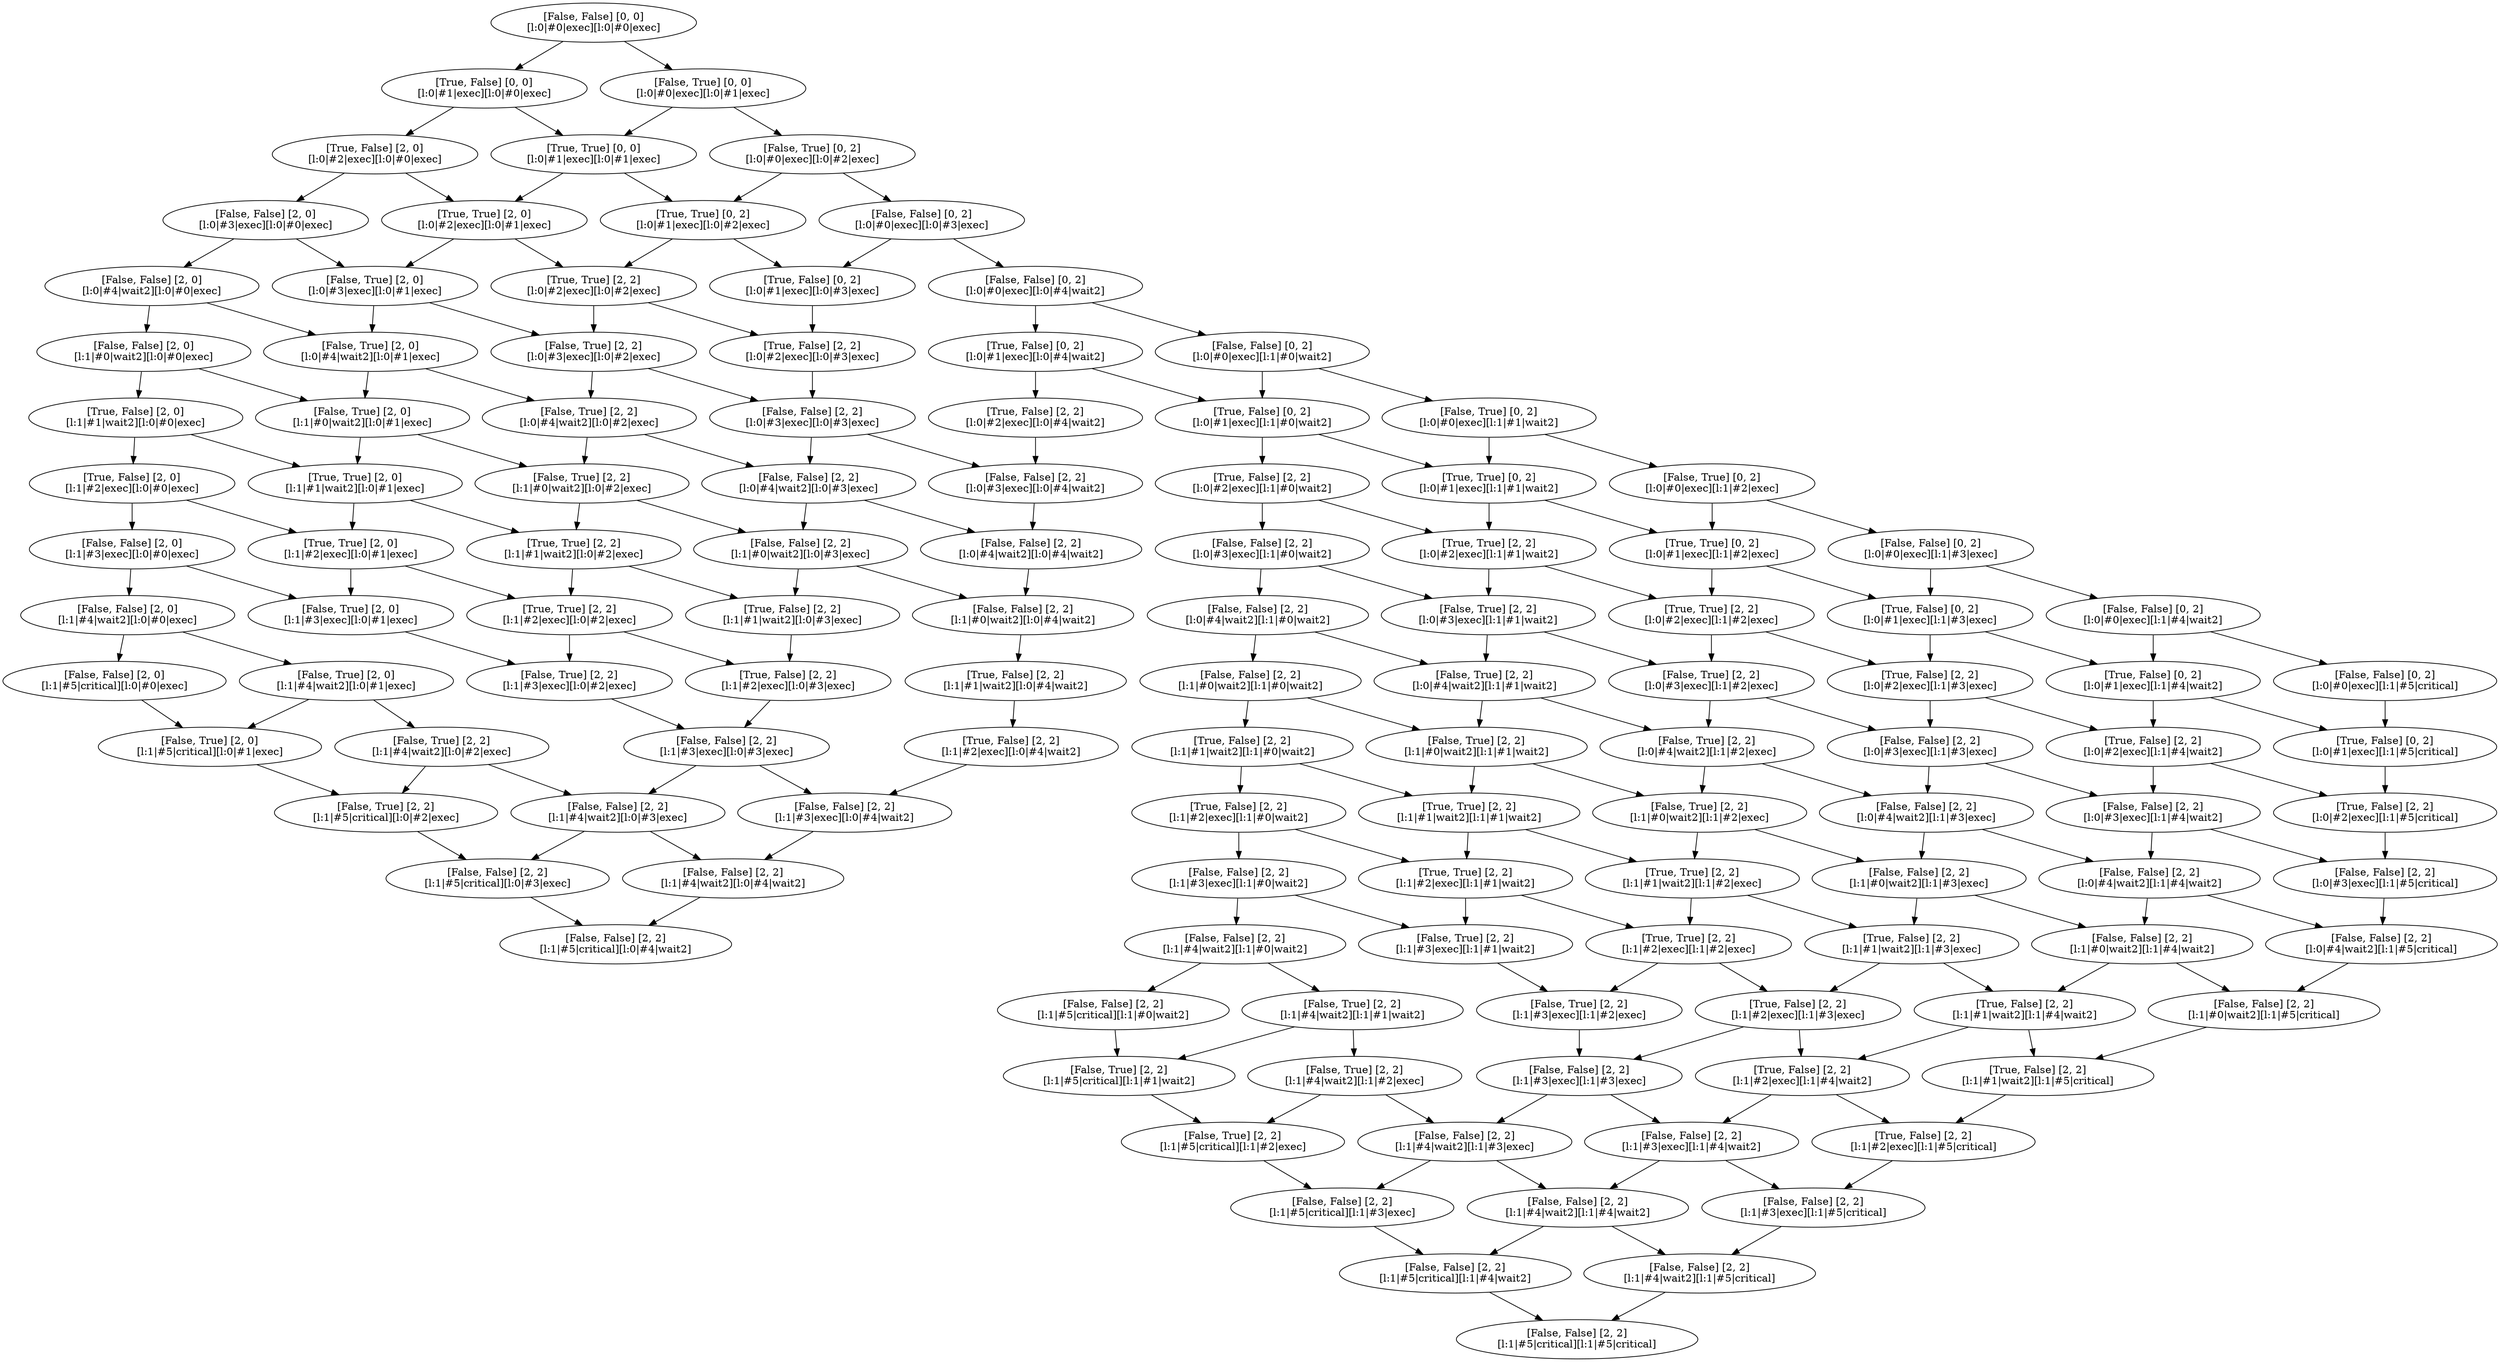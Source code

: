 digraph G {
0 [label="[False, False] [0, 0]\n[l:0|#0|exec][l:0|#0|exec]"]
1 [label="[True, False] [0, 0]\n[l:0|#1|exec][l:0|#0|exec]"]
4 [label="[True, True] [0, 0]\n[l:0|#1|exec][l:0|#1|exec]"]
2 [label="[False, True] [0, 0]\n[l:0|#0|exec][l:0|#1|exec]"]
3 [label="[True, False] [2, 0]\n[l:0|#2|exec][l:0|#0|exec]"]
6 [label="[False, True] [0, 2]\n[l:0|#0|exec][l:0|#2|exec]"]
7 [label="[False, False] [2, 0]\n[l:0|#3|exec][l:0|#0|exec]"]
8 [label="[True, True] [2, 0]\n[l:0|#2|exec][l:0|#1|exec]"]
10 [label="[True, True] [0, 2]\n[l:0|#1|exec][l:0|#2|exec]"]
12 [label="[False, False] [0, 2]\n[l:0|#0|exec][l:0|#3|exec]"]
13 [label="[False, False] [2, 0]\n[l:0|#4|wait2][l:0|#0|exec]"]
14 [label="[False, True] [2, 0]\n[l:0|#3|exec][l:0|#1|exec]"]
16 [label="[True, True] [2, 2]\n[l:0|#2|exec][l:0|#2|exec]"]
18 [label="[True, False] [0, 2]\n[l:0|#1|exec][l:0|#3|exec]"]
20 [label="[False, False] [0, 2]\n[l:0|#0|exec][l:0|#4|wait2]"]
21 [label="[False, False] [2, 0]\n[l:1|#0|wait2][l:0|#0|exec]"]
44 [label="[True, True] [2, 0]\n[l:1|#1|wait2][l:0|#1|exec]"]
46 [label="[False, True] [2, 2]\n[l:1|#0|wait2][l:0|#2|exec]"]
48 [label="[False, False] [2, 2]\n[l:0|#4|wait2][l:0|#3|exec]"]
50 [label="[False, False] [2, 2]\n[l:0|#3|exec][l:0|#4|wait2]"]
53 [label="[True, False] [2, 2]\n[l:0|#2|exec][l:1|#0|wait2]"]
54 [label="[True, True] [0, 2]\n[l:0|#1|exec][l:1|#1|wait2]"]
56 [label="[False, True] [0, 2]\n[l:0|#0|exec][l:1|#2|exec]"]
40 [label="[True, False] [0, 2]\n[l:0|#1|exec][l:1|#0|wait2]"]
42 [label="[False, True] [0, 2]\n[l:0|#0|exec][l:1|#1|wait2]"]
43 [label="[True, False] [2, 0]\n[l:1|#2|exec][l:0|#0|exec]"]
73 [label="[False, False] [2, 0]\n[l:1|#4|wait2][l:0|#0|exec]"]
74 [label="[False, True] [2, 0]\n[l:1|#3|exec][l:0|#1|exec]"]
76 [label="[True, True] [2, 2]\n[l:1|#2|exec][l:0|#2|exec]"]
78 [label="[True, False] [2, 2]\n[l:1|#1|wait2][l:0|#3|exec]"]
80 [label="[False, False] [2, 2]\n[l:1|#0|wait2][l:0|#4|wait2]"]
83 [label="[False, False] [2, 2]\n[l:0|#4|wait2][l:1|#0|wait2]"]
84 [label="[False, True] [2, 2]\n[l:0|#3|exec][l:1|#1|wait2]"]
86 [label="[True, True] [2, 2]\n[l:0|#2|exec][l:1|#2|exec]"]
88 [label="[True, False] [0, 2]\n[l:0|#1|exec][l:1|#3|exec]"]
90 [label="[False, False] [0, 2]\n[l:0|#0|exec][l:1|#4|wait2]"]
202 [label="[False, True] [2, 2]\n[l:1|#5|critical][l:1|#1|wait2]"]
204 [label="[False, True] [2, 2]\n[l:1|#4|wait2][l:1|#2|exec]"]
206 [label="[False, False] [2, 2]\n[l:1|#3|exec][l:1|#3|exec]"]
208 [label="[True, False] [2, 2]\n[l:1|#2|exec][l:1|#4|wait2]"]
210 [label="[True, False] [2, 2]\n[l:1|#1|wait2][l:1|#5|critical]"]
214 [label="[False, True] [2, 2]\n[l:1|#5|critical][l:1|#2|exec]"]
216 [label="[False, False] [2, 2]\n[l:1|#4|wait2][l:1|#3|exec]"]
218 [label="[False, False] [2, 2]\n[l:1|#3|exec][l:1|#4|wait2]"]
26 [label="[True, False] [2, 2]\n[l:0|#2|exec][l:0|#3|exec]"]
24 [label="[False, True] [2, 2]\n[l:0|#3|exec][l:0|#2|exec]"]
22 [label="[False, True] [2, 0]\n[l:0|#4|wait2][l:0|#1|exec]"]
29 [label="[True, False] [0, 2]\n[l:0|#1|exec][l:0|#4|wait2]"]
30 [label="[False, False] [0, 2]\n[l:0|#0|exec][l:1|#0|wait2]"]
31 [label="[True, False] [2, 0]\n[l:1|#1|wait2][l:0|#0|exec]"]
32 [label="[False, True] [2, 0]\n[l:1|#0|wait2][l:0|#1|exec]"]
34 [label="[False, True] [2, 2]\n[l:0|#4|wait2][l:0|#2|exec]"]
36 [label="[False, False] [2, 2]\n[l:0|#3|exec][l:0|#3|exec]"]
39 [label="[True, False] [2, 2]\n[l:0|#2|exec][l:0|#4|wait2]"]
156 [label="[False, False] [2, 2]\n[l:1|#4|wait2][l:0|#4|wait2]"]
159 [label="[False, False] [2, 2]\n[l:1|#3|exec][l:1|#0|wait2]"]
160 [label="[True, True] [2, 2]\n[l:1|#2|exec][l:1|#1|wait2]"]
162 [label="[True, True] [2, 2]\n[l:1|#1|wait2][l:1|#2|exec]"]
164 [label="[False, False] [2, 2]\n[l:1|#0|wait2][l:1|#3|exec]"]
166 [label="[False, False] [2, 2]\n[l:0|#4|wait2][l:1|#4|wait2]"]
168 [label="[False, False] [2, 2]\n[l:0|#3|exec][l:1|#5|critical]"]
172 [label="[False, False] [2, 2]\n[l:1|#5|critical][l:0|#4|wait2]"]
175 [label="[False, False] [2, 2]\n[l:1|#4|wait2][l:1|#0|wait2]"]
176 [label="[False, True] [2, 2]\n[l:1|#3|exec][l:1|#1|wait2]"]
220 [label="[True, False] [2, 2]\n[l:1|#2|exec][l:1|#5|critical]"]
224 [label="[False, False] [2, 2]\n[l:1|#5|critical][l:1|#3|exec]"]
226 [label="[False, False] [2, 2]\n[l:1|#4|wait2][l:1|#4|wait2]"]
228 [label="[False, False] [2, 2]\n[l:1|#3|exec][l:1|#5|critical]"]
232 [label="[False, False] [2, 2]\n[l:1|#5|critical][l:1|#4|wait2]"]
234 [label="[False, False] [2, 2]\n[l:1|#4|wait2][l:1|#5|critical]"]
238 [label="[False, False] [2, 2]\n[l:1|#5|critical][l:1|#5|critical]"]
121 [label="[True, False] [2, 2]\n[l:1|#1|wait2][l:1|#0|wait2]"]
122 [label="[False, True] [2, 2]\n[l:1|#0|wait2][l:1|#1|wait2]"]
124 [label="[False, True] [2, 2]\n[l:0|#4|wait2][l:1|#2|exec]"]
126 [label="[False, False] [2, 2]\n[l:0|#3|exec][l:1|#3|exec]"]
128 [label="[True, False] [2, 2]\n[l:0|#2|exec][l:1|#4|wait2]"]
130 [label="[True, False] [0, 2]\n[l:0|#1|exec][l:1|#5|critical]"]
134 [label="[False, True] [2, 2]\n[l:1|#5|critical][l:0|#2|exec]"]
112 [label="[False, True] [2, 0]\n[l:1|#5|critical][l:0|#1|exec]"]
114 [label="[False, True] [2, 2]\n[l:1|#4|wait2][l:0|#2|exec]"]
116 [label="[False, False] [2, 2]\n[l:1|#3|exec][l:0|#3|exec]"]
119 [label="[True, False] [2, 2]\n[l:1|#2|exec][l:0|#4|wait2]"]
57 [label="[False, False] [2, 0]\n[l:1|#3|exec][l:0|#0|exec]"]
58 [label="[True, True] [2, 0]\n[l:1|#2|exec][l:0|#1|exec]"]
60 [label="[True, True] [2, 2]\n[l:1|#1|wait2][l:0|#2|exec]"]
62 [label="[False, False] [2, 2]\n[l:1|#0|wait2][l:0|#3|exec]"]
64 [label="[False, False] [2, 2]\n[l:0|#4|wait2][l:0|#4|wait2]"]
67 [label="[False, False] [2, 2]\n[l:0|#3|exec][l:1|#0|wait2]"]
68 [label="[True, True] [2, 2]\n[l:0|#2|exec][l:1|#1|wait2]"]
70 [label="[True, True] [0, 2]\n[l:0|#1|exec][l:1|#2|exec]"]
72 [label="[False, False] [0, 2]\n[l:0|#0|exec][l:1|#3|exec]"]
91 [label="[False, False] [2, 0]\n[l:1|#5|critical][l:0|#0|exec]"]
136 [label="[False, False] [2, 2]\n[l:1|#4|wait2][l:0|#3|exec]"]
138 [label="[False, False] [2, 2]\n[l:1|#3|exec][l:0|#4|wait2]"]
141 [label="[True, False] [2, 2]\n[l:1|#2|exec][l:1|#0|wait2]"]
142 [label="[True, True] [2, 2]\n[l:1|#1|wait2][l:1|#1|wait2]"]
144 [label="[False, True] [2, 2]\n[l:1|#0|wait2][l:1|#2|exec]"]
146 [label="[False, False] [2, 2]\n[l:0|#4|wait2][l:1|#3|exec]"]
148 [label="[False, False] [2, 2]\n[l:0|#3|exec][l:1|#4|wait2]"]
150 [label="[True, False] [2, 2]\n[l:0|#2|exec][l:1|#5|critical]"]
154 [label="[False, False] [2, 2]\n[l:1|#5|critical][l:0|#3|exec]"]
92 [label="[False, True] [2, 0]\n[l:1|#4|wait2][l:0|#1|exec]"]
94 [label="[False, True] [2, 2]\n[l:1|#3|exec][l:0|#2|exec]"]
96 [label="[True, False] [2, 2]\n[l:1|#2|exec][l:0|#3|exec]"]
99 [label="[True, False] [2, 2]\n[l:1|#1|wait2][l:0|#4|wait2]"]
101 [label="[False, False] [2, 2]\n[l:1|#0|wait2][l:1|#0|wait2]"]
102 [label="[False, True] [2, 2]\n[l:0|#4|wait2][l:1|#1|wait2]"]
104 [label="[False, True] [2, 2]\n[l:0|#3|exec][l:1|#2|exec]"]
106 [label="[True, False] [2, 2]\n[l:0|#2|exec][l:1|#3|exec]"]
108 [label="[True, False] [0, 2]\n[l:0|#1|exec][l:1|#4|wait2]"]
110 [label="[False, False] [0, 2]\n[l:0|#0|exec][l:1|#5|critical]"]
178 [label="[True, True] [2, 2]\n[l:1|#2|exec][l:1|#2|exec]"]
180 [label="[True, False] [2, 2]\n[l:1|#1|wait2][l:1|#3|exec]"]
182 [label="[False, False] [2, 2]\n[l:1|#0|wait2][l:1|#4|wait2]"]
184 [label="[False, False] [2, 2]\n[l:0|#4|wait2][l:1|#5|critical]"]
189 [label="[False, False] [2, 2]\n[l:1|#5|critical][l:1|#0|wait2]"]
190 [label="[False, True] [2, 2]\n[l:1|#4|wait2][l:1|#1|wait2]"]
192 [label="[False, True] [2, 2]\n[l:1|#3|exec][l:1|#2|exec]"]
194 [label="[True, False] [2, 2]\n[l:1|#2|exec][l:1|#3|exec]"]
196 [label="[True, False] [2, 2]\n[l:1|#1|wait2][l:1|#4|wait2]"]
198 [label="[False, False] [2, 2]\n[l:1|#0|wait2][l:1|#5|critical]"]
0 -> 1
0 -> 2
1 -> 3
1 -> 4
2 -> 4
2 -> 6
3 -> 7
3 -> 8
4 -> 8
4 -> 10
6 -> 10
6 -> 12
7 -> 13
7 -> 14
8 -> 14
8 -> 16
10 -> 16
10 -> 18
12 -> 18
12 -> 20
13 -> 21
13 -> 22
14 -> 22
14 -> 24
16 -> 24
16 -> 26
18 -> 26
20 -> 29
20 -> 30
21 -> 31
21 -> 32
22 -> 32
22 -> 34
24 -> 34
24 -> 36
26 -> 36
29 -> 39
29 -> 40
30 -> 40
30 -> 42
31 -> 43
31 -> 44
32 -> 44
32 -> 46
34 -> 46
34 -> 48
36 -> 48
36 -> 50
39 -> 50
40 -> 53
40 -> 54
42 -> 54
42 -> 56
43 -> 57
43 -> 58
44 -> 58
44 -> 60
46 -> 60
46 -> 62
48 -> 62
48 -> 64
50 -> 64
53 -> 67
53 -> 68
54 -> 68
54 -> 70
56 -> 70
56 -> 72
57 -> 73
57 -> 74
58 -> 74
58 -> 76
60 -> 76
60 -> 78
62 -> 78
62 -> 80
64 -> 80
67 -> 83
67 -> 84
68 -> 84
68 -> 86
70 -> 86
70 -> 88
72 -> 88
72 -> 90
73 -> 91
73 -> 92
74 -> 94
76 -> 94
76 -> 96
78 -> 96
80 -> 99
83 -> 101
83 -> 102
84 -> 102
84 -> 104
86 -> 104
86 -> 106
88 -> 106
88 -> 108
90 -> 108
90 -> 110
91 -> 112
92 -> 112
92 -> 114
94 -> 116
96 -> 116
99 -> 119
101 -> 121
101 -> 122
102 -> 122
102 -> 124
104 -> 124
104 -> 126
106 -> 126
106 -> 128
108 -> 128
108 -> 130
110 -> 130
112 -> 134
114 -> 134
114 -> 136
116 -> 136
116 -> 138
119 -> 138
121 -> 141
121 -> 142
122 -> 142
122 -> 144
124 -> 144
124 -> 146
126 -> 146
126 -> 148
128 -> 148
128 -> 150
130 -> 150
134 -> 154
136 -> 154
136 -> 156
138 -> 156
141 -> 159
141 -> 160
142 -> 160
142 -> 162
144 -> 162
144 -> 164
146 -> 164
146 -> 166
148 -> 166
148 -> 168
150 -> 168
154 -> 172
156 -> 172
159 -> 175
159 -> 176
160 -> 176
160 -> 178
162 -> 178
162 -> 180
164 -> 180
164 -> 182
166 -> 182
166 -> 184
168 -> 184
175 -> 189
175 -> 190
176 -> 192
178 -> 192
178 -> 194
180 -> 194
180 -> 196
182 -> 196
182 -> 198
184 -> 198
189 -> 202
190 -> 202
190 -> 204
192 -> 206
194 -> 206
194 -> 208
196 -> 208
196 -> 210
198 -> 210
202 -> 214
204 -> 214
204 -> 216
206 -> 216
206 -> 218
208 -> 218
208 -> 220
210 -> 220
214 -> 224
216 -> 224
216 -> 226
218 -> 226
218 -> 228
220 -> 228
224 -> 232
226 -> 232
226 -> 234
228 -> 234
232 -> 238
234 -> 238

}